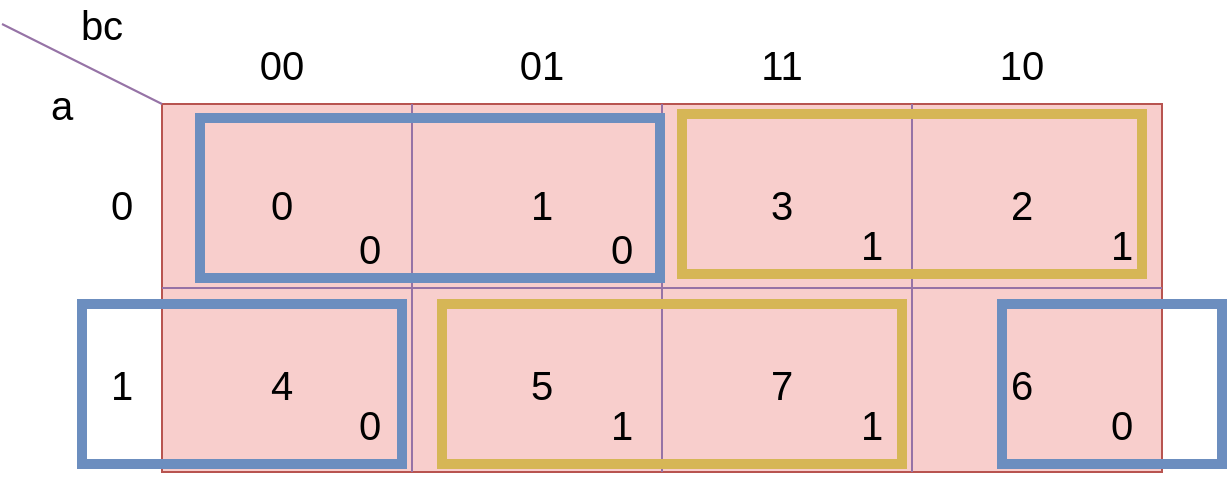 <mxfile version="13.7.3" type="device" pages="2"><diagram id="FGo8FLW_OjyV8oObKXrW" name="Page-1"><mxGraphModel dx="815" dy="553" grid="1" gridSize="10" guides="1" tooltips="1" connect="1" arrows="1" fold="1" page="1" pageScale="1" pageWidth="1169" pageHeight="827" math="0" shadow="0"><root><mxCell id="0"/><mxCell id="1" parent="0"/><mxCell id="e8Gg1vGvhL_p-mExFIHs-35" value="" style="group" vertex="1" connectable="0" parent="1"><mxGeometry x="130" y="29" width="610" height="234" as="geometry"/></mxCell><mxCell id="e8Gg1vGvhL_p-mExFIHs-1" value="" style="whiteSpace=wrap;html=1;fillColor=#f8cecc;strokeColor=#b85450;" vertex="1" parent="e8Gg1vGvhL_p-mExFIHs-35"><mxGeometry x="80" y="50" width="500" height="184" as="geometry"/></mxCell><mxCell id="e8Gg1vGvhL_p-mExFIHs-2" value="" style="endArrow=none;html=1;entryX=0.25;entryY=0;entryDx=0;entryDy=0;exitX=0.25;exitY=1;exitDx=0;exitDy=0;fillColor=#e1d5e7;strokeColor=#9673a6;" edge="1" parent="e8Gg1vGvhL_p-mExFIHs-35" source="e8Gg1vGvhL_p-mExFIHs-1" target="e8Gg1vGvhL_p-mExFIHs-1"><mxGeometry width="50" height="50" relative="1" as="geometry"><mxPoint x="240" y="160" as="sourcePoint"/><mxPoint x="290" y="110" as="targetPoint"/></mxGeometry></mxCell><mxCell id="e8Gg1vGvhL_p-mExFIHs-3" value="" style="endArrow=none;html=1;entryX=0.5;entryY=0;entryDx=0;entryDy=0;exitX=0.5;exitY=1;exitDx=0;exitDy=0;fillColor=#e1d5e7;strokeColor=#9673a6;" edge="1" parent="e8Gg1vGvhL_p-mExFIHs-35" source="e8Gg1vGvhL_p-mExFIHs-1" target="e8Gg1vGvhL_p-mExFIHs-1"><mxGeometry width="50" height="50" relative="1" as="geometry"><mxPoint x="215" y="244" as="sourcePoint"/><mxPoint x="215" y="60" as="targetPoint"/></mxGeometry></mxCell><mxCell id="e8Gg1vGvhL_p-mExFIHs-4" value="" style="endArrow=none;html=1;entryX=0.75;entryY=0;entryDx=0;entryDy=0;exitX=0.75;exitY=1;exitDx=0;exitDy=0;fillColor=#e1d5e7;strokeColor=#9673a6;" edge="1" parent="e8Gg1vGvhL_p-mExFIHs-35" source="e8Gg1vGvhL_p-mExFIHs-1" target="e8Gg1vGvhL_p-mExFIHs-1"><mxGeometry width="50" height="50" relative="1" as="geometry"><mxPoint x="340" y="244" as="sourcePoint"/><mxPoint x="340" y="60" as="targetPoint"/></mxGeometry></mxCell><mxCell id="e8Gg1vGvhL_p-mExFIHs-5" value="" style="endArrow=none;html=1;entryX=0;entryY=0.5;entryDx=0;entryDy=0;exitX=1;exitY=0.5;exitDx=0;exitDy=0;fillColor=#e1d5e7;strokeColor=#9673a6;" edge="1" parent="e8Gg1vGvhL_p-mExFIHs-35" source="e8Gg1vGvhL_p-mExFIHs-1" target="e8Gg1vGvhL_p-mExFIHs-1"><mxGeometry width="50" height="50" relative="1" as="geometry"><mxPoint x="-10" y="210" as="sourcePoint"/><mxPoint x="40" y="160" as="targetPoint"/></mxGeometry></mxCell><mxCell id="e8Gg1vGvhL_p-mExFIHs-6" value="" style="endArrow=none;html=1;entryX=0;entryY=0;entryDx=0;entryDy=0;fillColor=#e1d5e7;strokeColor=#9673a6;" edge="1" parent="e8Gg1vGvhL_p-mExFIHs-35" target="e8Gg1vGvhL_p-mExFIHs-1"><mxGeometry width="50" height="50" relative="1" as="geometry"><mxPoint y="10" as="sourcePoint"/><mxPoint x="30" y="30" as="targetPoint"/></mxGeometry></mxCell><mxCell id="e8Gg1vGvhL_p-mExFIHs-7" value="bc" style="text;html=1;strokeColor=none;fillColor=none;align=center;verticalAlign=middle;whiteSpace=wrap;rounded=0;fontSize=20;" vertex="1" parent="e8Gg1vGvhL_p-mExFIHs-35"><mxGeometry x="30" width="40" height="20" as="geometry"/></mxCell><mxCell id="e8Gg1vGvhL_p-mExFIHs-9" value="a" style="text;html=1;strokeColor=none;fillColor=none;align=center;verticalAlign=middle;whiteSpace=wrap;rounded=0;fontSize=20;" vertex="1" parent="e8Gg1vGvhL_p-mExFIHs-35"><mxGeometry x="10" y="40" width="40" height="20" as="geometry"/></mxCell><mxCell id="e8Gg1vGvhL_p-mExFIHs-11" value="0" style="text;html=1;strokeColor=none;fillColor=none;align=center;verticalAlign=middle;whiteSpace=wrap;rounded=0;fontSize=20;" vertex="1" parent="e8Gg1vGvhL_p-mExFIHs-35"><mxGeometry x="40" y="90" width="40" height="20" as="geometry"/></mxCell><mxCell id="e8Gg1vGvhL_p-mExFIHs-12" value="1" style="text;html=1;strokeColor=none;fillColor=none;align=center;verticalAlign=middle;whiteSpace=wrap;rounded=0;fontSize=20;" vertex="1" parent="e8Gg1vGvhL_p-mExFIHs-35"><mxGeometry x="40" y="180" width="40" height="20" as="geometry"/></mxCell><mxCell id="e8Gg1vGvhL_p-mExFIHs-13" value="00" style="text;html=1;strokeColor=none;fillColor=none;align=center;verticalAlign=middle;whiteSpace=wrap;rounded=0;fontSize=20;" vertex="1" parent="e8Gg1vGvhL_p-mExFIHs-35"><mxGeometry x="120" y="20" width="40" height="20" as="geometry"/></mxCell><mxCell id="e8Gg1vGvhL_p-mExFIHs-14" value="01" style="text;html=1;strokeColor=none;fillColor=none;align=center;verticalAlign=middle;whiteSpace=wrap;rounded=0;fontSize=20;" vertex="1" parent="e8Gg1vGvhL_p-mExFIHs-35"><mxGeometry x="250" y="20" width="40" height="20" as="geometry"/></mxCell><mxCell id="e8Gg1vGvhL_p-mExFIHs-15" value="11" style="text;html=1;strokeColor=none;fillColor=none;align=center;verticalAlign=middle;whiteSpace=wrap;rounded=0;fontSize=20;" vertex="1" parent="e8Gg1vGvhL_p-mExFIHs-35"><mxGeometry x="370" y="20" width="40" height="20" as="geometry"/></mxCell><mxCell id="e8Gg1vGvhL_p-mExFIHs-16" value="10" style="text;html=1;strokeColor=none;fillColor=none;align=center;verticalAlign=middle;whiteSpace=wrap;rounded=0;fontSize=20;" vertex="1" parent="e8Gg1vGvhL_p-mExFIHs-35"><mxGeometry x="490" y="20" width="40" height="20" as="geometry"/></mxCell><mxCell id="e8Gg1vGvhL_p-mExFIHs-17" value="0" style="text;html=1;strokeColor=none;fillColor=none;align=center;verticalAlign=middle;whiteSpace=wrap;rounded=0;fontSize=20;" vertex="1" parent="e8Gg1vGvhL_p-mExFIHs-35"><mxGeometry x="120" y="90" width="40" height="20" as="geometry"/></mxCell><mxCell id="e8Gg1vGvhL_p-mExFIHs-18" value="1" style="text;html=1;strokeColor=none;fillColor=none;align=center;verticalAlign=middle;whiteSpace=wrap;rounded=0;fontSize=20;" vertex="1" parent="e8Gg1vGvhL_p-mExFIHs-35"><mxGeometry x="250" y="90" width="40" height="20" as="geometry"/></mxCell><mxCell id="e8Gg1vGvhL_p-mExFIHs-19" value="3" style="text;html=1;strokeColor=none;fillColor=none;align=center;verticalAlign=middle;whiteSpace=wrap;rounded=0;fontSize=20;" vertex="1" parent="e8Gg1vGvhL_p-mExFIHs-35"><mxGeometry x="370" y="90" width="40" height="20" as="geometry"/></mxCell><mxCell id="e8Gg1vGvhL_p-mExFIHs-20" value="2" style="text;html=1;strokeColor=none;fillColor=none;align=center;verticalAlign=middle;whiteSpace=wrap;rounded=0;fontSize=20;" vertex="1" parent="e8Gg1vGvhL_p-mExFIHs-35"><mxGeometry x="490" y="90" width="40" height="20" as="geometry"/></mxCell><mxCell id="e8Gg1vGvhL_p-mExFIHs-21" value="4" style="text;html=1;strokeColor=none;fillColor=none;align=center;verticalAlign=middle;whiteSpace=wrap;rounded=0;fontSize=20;" vertex="1" parent="e8Gg1vGvhL_p-mExFIHs-35"><mxGeometry x="120" y="180" width="40" height="20" as="geometry"/></mxCell><mxCell id="e8Gg1vGvhL_p-mExFIHs-22" value="5" style="text;html=1;strokeColor=none;fillColor=none;align=center;verticalAlign=middle;whiteSpace=wrap;rounded=0;fontSize=20;" vertex="1" parent="e8Gg1vGvhL_p-mExFIHs-35"><mxGeometry x="250" y="180" width="40" height="20" as="geometry"/></mxCell><mxCell id="e8Gg1vGvhL_p-mExFIHs-23" value="7" style="text;html=1;strokeColor=none;fillColor=none;align=center;verticalAlign=middle;whiteSpace=wrap;rounded=0;fontSize=20;" vertex="1" parent="e8Gg1vGvhL_p-mExFIHs-35"><mxGeometry x="370" y="180" width="40" height="20" as="geometry"/></mxCell><mxCell id="e8Gg1vGvhL_p-mExFIHs-24" value="6" style="text;html=1;strokeColor=none;fillColor=none;align=center;verticalAlign=middle;whiteSpace=wrap;rounded=0;fontSize=20;" vertex="1" parent="e8Gg1vGvhL_p-mExFIHs-35"><mxGeometry x="490" y="180" width="40" height="20" as="geometry"/></mxCell><mxCell id="e8Gg1vGvhL_p-mExFIHs-25" value="1" style="text;html=1;strokeColor=none;fillColor=none;align=center;verticalAlign=middle;whiteSpace=wrap;rounded=0;fontSize=20;" vertex="1" parent="e8Gg1vGvhL_p-mExFIHs-35"><mxGeometry x="540" y="110" width="40" height="20" as="geometry"/></mxCell><mxCell id="e8Gg1vGvhL_p-mExFIHs-26" value="1" style="text;html=1;strokeColor=none;fillColor=none;align=center;verticalAlign=middle;whiteSpace=wrap;rounded=0;fontSize=20;" vertex="1" parent="e8Gg1vGvhL_p-mExFIHs-35"><mxGeometry x="415" y="110" width="40" height="20" as="geometry"/></mxCell><mxCell id="e8Gg1vGvhL_p-mExFIHs-27" value="1" style="text;html=1;strokeColor=none;fillColor=none;align=center;verticalAlign=middle;whiteSpace=wrap;rounded=0;fontSize=20;" vertex="1" parent="e8Gg1vGvhL_p-mExFIHs-35"><mxGeometry x="290" y="200" width="40" height="20" as="geometry"/></mxCell><mxCell id="e8Gg1vGvhL_p-mExFIHs-28" value="1" style="text;html=1;strokeColor=none;fillColor=none;align=center;verticalAlign=middle;whiteSpace=wrap;rounded=0;fontSize=20;" vertex="1" parent="e8Gg1vGvhL_p-mExFIHs-35"><mxGeometry x="415" y="200" width="40" height="20" as="geometry"/></mxCell><mxCell id="e8Gg1vGvhL_p-mExFIHs-29" value="0" style="text;html=1;strokeColor=none;fillColor=none;align=center;verticalAlign=middle;whiteSpace=wrap;rounded=0;fontSize=20;" vertex="1" parent="e8Gg1vGvhL_p-mExFIHs-35"><mxGeometry x="164" y="112" width="40" height="20" as="geometry"/></mxCell><mxCell id="e8Gg1vGvhL_p-mExFIHs-30" value="0" style="text;html=1;strokeColor=none;fillColor=none;align=center;verticalAlign=middle;whiteSpace=wrap;rounded=0;fontSize=20;" vertex="1" parent="e8Gg1vGvhL_p-mExFIHs-35"><mxGeometry x="290" y="112" width="40" height="20" as="geometry"/></mxCell><mxCell id="e8Gg1vGvhL_p-mExFIHs-33" value="0" style="text;html=1;strokeColor=none;fillColor=none;align=center;verticalAlign=middle;whiteSpace=wrap;rounded=0;fontSize=20;" vertex="1" parent="e8Gg1vGvhL_p-mExFIHs-35"><mxGeometry x="540" y="200" width="40" height="20" as="geometry"/></mxCell><mxCell id="e8Gg1vGvhL_p-mExFIHs-34" value="0" style="text;html=1;strokeColor=none;fillColor=none;align=center;verticalAlign=middle;whiteSpace=wrap;rounded=0;fontSize=20;" vertex="1" parent="e8Gg1vGvhL_p-mExFIHs-35"><mxGeometry x="164" y="200" width="40" height="20" as="geometry"/></mxCell><mxCell id="e8Gg1vGvhL_p-mExFIHs-37" value="" style="rounded=0;whiteSpace=wrap;html=1;fontSize=20;strokeWidth=5;strokeColor=#d6b656;fillColor=none;" vertex="1" parent="e8Gg1vGvhL_p-mExFIHs-35"><mxGeometry x="220" y="150" width="230" height="80" as="geometry"/></mxCell><mxCell id="e8Gg1vGvhL_p-mExFIHs-38" value="" style="rounded=0;whiteSpace=wrap;html=1;fontSize=20;strokeWidth=5;strokeColor=#d6b656;fillColor=none;" vertex="1" parent="e8Gg1vGvhL_p-mExFIHs-35"><mxGeometry x="340" y="55" width="230" height="80" as="geometry"/></mxCell><mxCell id="e8Gg1vGvhL_p-mExFIHs-39" value="" style="rounded=0;whiteSpace=wrap;html=1;fontSize=20;strokeWidth=5;strokeColor=#6c8ebf;fillColor=none;" vertex="1" parent="e8Gg1vGvhL_p-mExFIHs-35"><mxGeometry x="40" y="150" width="160" height="80" as="geometry"/></mxCell><mxCell id="e8Gg1vGvhL_p-mExFIHs-45" value="" style="rounded=0;whiteSpace=wrap;html=1;fontSize=20;strokeWidth=5;strokeColor=#6c8ebf;fillColor=none;" vertex="1" parent="e8Gg1vGvhL_p-mExFIHs-35"><mxGeometry x="500" y="150" width="110" height="80" as="geometry"/></mxCell><mxCell id="e8Gg1vGvhL_p-mExFIHs-40" value="" style="rounded=0;whiteSpace=wrap;html=1;fontSize=20;strokeWidth=5;strokeColor=#6c8ebf;fillColor=none;" vertex="1" parent="1"><mxGeometry x="229" y="86" width="230" height="80" as="geometry"/></mxCell></root></mxGraphModel></diagram><diagram id="tTGxzQ9VwYWhWv6Mylfn" name="Page-2"><mxGraphModel dx="1970" dy="1337" grid="1" gridSize="10" guides="1" tooltips="1" connect="1" arrows="1" fold="1" page="1" pageScale="1" pageWidth="1169" pageHeight="827" math="0" shadow="0"><root><mxCell id="_Si_7o2lApoSUrVe84T6-0"/><mxCell id="_Si_7o2lApoSUrVe84T6-1" parent="_Si_7o2lApoSUrVe84T6-0"/><mxCell id="_Si_7o2lApoSUrVe84T6-10" value="de" style="text;html=1;strokeColor=none;fillColor=none;align=center;verticalAlign=middle;whiteSpace=wrap;rounded=0;fontSize=31;" vertex="1" parent="_Si_7o2lApoSUrVe84T6-1"><mxGeometry x="210" y="76" width="40" height="20" as="geometry"/></mxCell><mxCell id="_Si_7o2lApoSUrVe84T6-11" value="" style="endArrow=none;html=1;strokeWidth=5;fontSize=22;entryX=0;entryY=0;entryDx=0;entryDy=0;fillColor=#f5f5f5;strokeColor=#666666;" edge="1" parent="_Si_7o2lApoSUrVe84T6-1" target="_Si_7o2lApoSUrVe84T6-2"><mxGeometry width="50" height="50" relative="1" as="geometry"><mxPoint x="160" y="86" as="sourcePoint"/><mxPoint x="210" y="66" as="targetPoint"/></mxGeometry></mxCell><mxCell id="_Si_7o2lApoSUrVe84T6-14" value="bc" style="text;html=1;strokeColor=none;fillColor=none;align=center;verticalAlign=middle;whiteSpace=wrap;rounded=0;fontSize=31;" vertex="1" parent="_Si_7o2lApoSUrVe84T6-1"><mxGeometry x="170" y="126" width="40" height="20" as="geometry"/></mxCell><mxCell id="_Si_7o2lApoSUrVe84T6-15" value="00" style="text;html=1;strokeColor=none;fillColor=none;align=center;verticalAlign=middle;whiteSpace=wrap;rounded=0;fontSize=31;" vertex="1" parent="_Si_7o2lApoSUrVe84T6-1"><mxGeometry x="300" y="116" width="40" height="20" as="geometry"/></mxCell><mxCell id="_Si_7o2lApoSUrVe84T6-16" value="01" style="text;html=1;strokeColor=none;fillColor=none;align=center;verticalAlign=middle;whiteSpace=wrap;rounded=0;fontSize=31;" vertex="1" parent="_Si_7o2lApoSUrVe84T6-1"><mxGeometry x="440" y="116" width="40" height="20" as="geometry"/></mxCell><mxCell id="_Si_7o2lApoSUrVe84T6-17" value="11" style="text;html=1;strokeColor=none;fillColor=none;align=center;verticalAlign=middle;whiteSpace=wrap;rounded=0;fontSize=31;" vertex="1" parent="_Si_7o2lApoSUrVe84T6-1"><mxGeometry x="565" y="116" width="40" height="20" as="geometry"/></mxCell><mxCell id="_Si_7o2lApoSUrVe84T6-18" value="10" style="text;html=1;strokeColor=none;fillColor=none;align=center;verticalAlign=middle;whiteSpace=wrap;rounded=0;fontSize=31;" vertex="1" parent="_Si_7o2lApoSUrVe84T6-1"><mxGeometry x="710" y="116" width="40" height="20" as="geometry"/></mxCell><mxCell id="_Si_7o2lApoSUrVe84T6-19" value="00" style="text;html=1;strokeColor=none;fillColor=none;align=center;verticalAlign=middle;whiteSpace=wrap;rounded=0;fontSize=31;" vertex="1" parent="_Si_7o2lApoSUrVe84T6-1"><mxGeometry x="210" y="206" width="40" height="20" as="geometry"/></mxCell><mxCell id="_Si_7o2lApoSUrVe84T6-20" value="01" style="text;html=1;strokeColor=none;fillColor=none;align=center;verticalAlign=middle;whiteSpace=wrap;rounded=0;fontSize=31;" vertex="1" parent="_Si_7o2lApoSUrVe84T6-1"><mxGeometry x="210" y="336" width="40" height="20" as="geometry"/></mxCell><mxCell id="_Si_7o2lApoSUrVe84T6-21" value="11" style="text;html=1;strokeColor=none;fillColor=none;align=center;verticalAlign=middle;whiteSpace=wrap;rounded=0;fontSize=31;" vertex="1" parent="_Si_7o2lApoSUrVe84T6-1"><mxGeometry x="210" y="466" width="40" height="20" as="geometry"/></mxCell><mxCell id="_Si_7o2lApoSUrVe84T6-22" value="10" style="text;html=1;strokeColor=none;fillColor=none;align=center;verticalAlign=middle;whiteSpace=wrap;rounded=0;fontSize=31;" vertex="1" parent="_Si_7o2lApoSUrVe84T6-1"><mxGeometry x="210" y="606" width="40" height="20" as="geometry"/></mxCell><mxCell id="_Si_7o2lApoSUrVe84T6-2" value="" style="whiteSpace=wrap;html=1;aspect=fixed;strokeWidth=5;fillColor=#d5e8d4;fontSize=20;strokeColor=#82b366;" vertex="1" parent="_Si_7o2lApoSUrVe84T6-1"><mxGeometry x="260" y="146" width="540" height="540" as="geometry"/></mxCell><mxCell id="_Si_7o2lApoSUrVe84T6-3" value="" style="endArrow=none;html=1;fontSize=20;entryX=0.25;entryY=0;entryDx=0;entryDy=0;exitX=0.25;exitY=1;exitDx=0;exitDy=0;fillColor=#f5f5f5;strokeColor=#666666;strokeWidth=5;" edge="1" parent="_Si_7o2lApoSUrVe84T6-1" source="_Si_7o2lApoSUrVe84T6-2" target="_Si_7o2lApoSUrVe84T6-2"><mxGeometry width="50" height="50" relative="1" as="geometry"><mxPoint x="420" y="296" as="sourcePoint"/><mxPoint x="470" y="246" as="targetPoint"/></mxGeometry></mxCell><mxCell id="_Si_7o2lApoSUrVe84T6-4" value="" style="endArrow=none;html=1;fontSize=20;fillColor=#f5f5f5;strokeColor=#666666;strokeWidth=5;entryX=0.5;entryY=0;entryDx=0;entryDy=0;exitX=0.5;exitY=1;exitDx=0;exitDy=0;" edge="1" parent="_Si_7o2lApoSUrVe84T6-1" source="_Si_7o2lApoSUrVe84T6-2" target="_Si_7o2lApoSUrVe84T6-2"><mxGeometry width="50" height="50" relative="1" as="geometry"><mxPoint x="530" y="676" as="sourcePoint"/><mxPoint x="530" y="246" as="targetPoint"/></mxGeometry></mxCell><mxCell id="_Si_7o2lApoSUrVe84T6-5" value="" style="endArrow=none;html=1;strokeWidth=5;fontSize=20;entryX=0.75;entryY=0;entryDx=0;entryDy=0;exitX=0.75;exitY=1;exitDx=0;exitDy=0;fillColor=#f5f5f5;strokeColor=#666666;" edge="1" parent="_Si_7o2lApoSUrVe84T6-1" source="_Si_7o2lApoSUrVe84T6-2" target="_Si_7o2lApoSUrVe84T6-2"><mxGeometry width="50" height="50" relative="1" as="geometry"><mxPoint x="570" y="356" as="sourcePoint"/><mxPoint x="620" y="306" as="targetPoint"/></mxGeometry></mxCell><mxCell id="_Si_7o2lApoSUrVe84T6-6" value="" style="endArrow=none;html=1;strokeWidth=5;fontSize=20;entryX=0;entryY=0.25;entryDx=0;entryDy=0;exitX=1;exitY=0.25;exitDx=0;exitDy=0;fillColor=#f5f5f5;strokeColor=#666666;" edge="1" parent="_Si_7o2lApoSUrVe84T6-1" source="_Si_7o2lApoSUrVe84T6-2" target="_Si_7o2lApoSUrVe84T6-2"><mxGeometry width="50" height="50" relative="1" as="geometry"><mxPoint x="120" y="346" as="sourcePoint"/><mxPoint x="170" y="296" as="targetPoint"/></mxGeometry></mxCell><mxCell id="_Si_7o2lApoSUrVe84T6-7" value="" style="endArrow=none;html=1;strokeWidth=5;fontSize=20;exitX=0;exitY=0.5;exitDx=0;exitDy=0;entryX=1;entryY=0.5;entryDx=0;entryDy=0;fillColor=#f5f5f5;strokeColor=#666666;" edge="1" parent="_Si_7o2lApoSUrVe84T6-1" source="_Si_7o2lApoSUrVe84T6-2" target="_Si_7o2lApoSUrVe84T6-2"><mxGeometry width="50" height="50" relative="1" as="geometry"><mxPoint x="280" y="496" as="sourcePoint"/><mxPoint x="730" y="416" as="targetPoint"/></mxGeometry></mxCell><mxCell id="_Si_7o2lApoSUrVe84T6-8" value="" style="endArrow=none;html=1;strokeWidth=5;fontSize=20;exitX=0;exitY=0.75;exitDx=0;exitDy=0;entryX=1;entryY=0.75;entryDx=0;entryDy=0;fillColor=#f5f5f5;strokeColor=#666666;" edge="1" parent="_Si_7o2lApoSUrVe84T6-1" source="_Si_7o2lApoSUrVe84T6-2" target="_Si_7o2lApoSUrVe84T6-2"><mxGeometry width="50" height="50" relative="1" as="geometry"><mxPoint x="330" y="566" as="sourcePoint"/><mxPoint x="380" y="516" as="targetPoint"/></mxGeometry></mxCell><mxCell id="_Si_7o2lApoSUrVe84T6-23" value="0" style="text;html=1;strokeColor=none;fillColor=none;align=center;verticalAlign=middle;whiteSpace=wrap;rounded=0;fontSize=31;" vertex="1" parent="_Si_7o2lApoSUrVe84T6-1"><mxGeometry x="300" y="206" width="40" height="20" as="geometry"/></mxCell><mxCell id="_Si_7o2lApoSUrVe84T6-24" value="1" style="text;html=1;strokeColor=none;fillColor=none;align=center;verticalAlign=middle;whiteSpace=wrap;rounded=0;fontSize=31;" vertex="1" parent="_Si_7o2lApoSUrVe84T6-1"><mxGeometry x="440" y="206" width="40" height="20" as="geometry"/></mxCell><mxCell id="_Si_7o2lApoSUrVe84T6-25" value="3" style="text;html=1;strokeColor=none;fillColor=none;align=center;verticalAlign=middle;whiteSpace=wrap;rounded=0;fontSize=31;" vertex="1" parent="_Si_7o2lApoSUrVe84T6-1"><mxGeometry x="585" y="205" width="40" height="20" as="geometry"/></mxCell><mxCell id="_Si_7o2lApoSUrVe84T6-26" value="2" style="text;html=1;strokeColor=none;fillColor=none;align=center;verticalAlign=middle;whiteSpace=wrap;rounded=0;fontSize=31;" vertex="1" parent="_Si_7o2lApoSUrVe84T6-1"><mxGeometry x="710" y="206" width="40" height="20" as="geometry"/></mxCell><mxCell id="_Si_7o2lApoSUrVe84T6-27" value="6" style="text;html=1;strokeColor=none;fillColor=none;align=center;verticalAlign=middle;whiteSpace=wrap;rounded=0;fontSize=31;" vertex="1" parent="_Si_7o2lApoSUrVe84T6-1"><mxGeometry x="710" y="336" width="40" height="20" as="geometry"/></mxCell><mxCell id="_Si_7o2lApoSUrVe84T6-30" value="14" style="text;html=1;strokeColor=none;fillColor=none;align=center;verticalAlign=middle;whiteSpace=wrap;rounded=0;fontSize=31;" vertex="1" parent="_Si_7o2lApoSUrVe84T6-1"><mxGeometry x="710" y="476" width="40" height="20" as="geometry"/></mxCell><mxCell id="_Si_7o2lApoSUrVe84T6-31" value="10" style="text;html=1;strokeColor=none;fillColor=none;align=center;verticalAlign=middle;whiteSpace=wrap;rounded=0;fontSize=31;" vertex="1" parent="_Si_7o2lApoSUrVe84T6-1"><mxGeometry x="710" y="616" width="40" height="20" as="geometry"/></mxCell><mxCell id="_Si_7o2lApoSUrVe84T6-32" value="11" style="text;html=1;strokeColor=none;fillColor=none;align=center;verticalAlign=middle;whiteSpace=wrap;rounded=0;fontSize=31;" vertex="1" parent="_Si_7o2lApoSUrVe84T6-1"><mxGeometry x="580" y="616" width="40" height="20" as="geometry"/></mxCell><mxCell id="_Si_7o2lApoSUrVe84T6-33" value="9" style="text;html=1;strokeColor=none;fillColor=none;align=center;verticalAlign=middle;whiteSpace=wrap;rounded=0;fontSize=31;" vertex="1" parent="_Si_7o2lApoSUrVe84T6-1"><mxGeometry x="440" y="616" width="40" height="20" as="geometry"/></mxCell><mxCell id="_Si_7o2lApoSUrVe84T6-34" value="8" style="text;html=1;strokeColor=none;fillColor=none;align=center;verticalAlign=middle;whiteSpace=wrap;rounded=0;fontSize=31;" vertex="1" parent="_Si_7o2lApoSUrVe84T6-1"><mxGeometry x="300" y="616" width="40" height="20" as="geometry"/></mxCell><mxCell id="_Si_7o2lApoSUrVe84T6-35" value="12" style="text;html=1;strokeColor=none;fillColor=none;align=center;verticalAlign=middle;whiteSpace=wrap;rounded=0;fontSize=31;" vertex="1" parent="_Si_7o2lApoSUrVe84T6-1"><mxGeometry x="300" y="476" width="40" height="20" as="geometry"/></mxCell><mxCell id="_Si_7o2lApoSUrVe84T6-36" value="4" style="text;html=1;strokeColor=none;fillColor=none;align=center;verticalAlign=middle;whiteSpace=wrap;rounded=0;fontSize=31;" vertex="1" parent="_Si_7o2lApoSUrVe84T6-1"><mxGeometry x="300" y="336" width="40" height="20" as="geometry"/></mxCell><mxCell id="_Si_7o2lApoSUrVe84T6-37" value="5" style="text;html=1;strokeColor=none;fillColor=none;align=center;verticalAlign=middle;whiteSpace=wrap;rounded=0;fontSize=31;" vertex="1" parent="_Si_7o2lApoSUrVe84T6-1"><mxGeometry x="440" y="336" width="40" height="20" as="geometry"/></mxCell><mxCell id="_Si_7o2lApoSUrVe84T6-38" value="7" style="text;html=1;strokeColor=none;fillColor=none;align=center;verticalAlign=middle;whiteSpace=wrap;rounded=0;fontSize=31;" vertex="1" parent="_Si_7o2lApoSUrVe84T6-1"><mxGeometry x="580" y="336" width="40" height="20" as="geometry"/></mxCell><mxCell id="_Si_7o2lApoSUrVe84T6-39" value="15" style="text;html=1;strokeColor=none;fillColor=none;align=center;verticalAlign=middle;whiteSpace=wrap;rounded=0;fontSize=31;" vertex="1" parent="_Si_7o2lApoSUrVe84T6-1"><mxGeometry x="580" y="476" width="40" height="20" as="geometry"/></mxCell><mxCell id="_Si_7o2lApoSUrVe84T6-40" value="13" style="text;html=1;strokeColor=none;fillColor=none;align=center;verticalAlign=middle;whiteSpace=wrap;rounded=0;fontSize=31;" vertex="1" parent="_Si_7o2lApoSUrVe84T6-1"><mxGeometry x="440" y="476" width="40" height="20" as="geometry"/></mxCell><mxCell id="_Si_7o2lApoSUrVe84T6-42" value="0" style="text;html=1;strokeColor=none;fillColor=none;align=center;verticalAlign=middle;whiteSpace=wrap;rounded=0;fontSize=31;" vertex="1" parent="_Si_7o2lApoSUrVe84T6-1"><mxGeometry x="610" y="366" width="40" height="20" as="geometry"/></mxCell><mxCell id="_Si_7o2lApoSUrVe84T6-43" value="1" style="text;html=1;strokeColor=none;fillColor=none;align=center;verticalAlign=middle;whiteSpace=wrap;rounded=0;fontSize=31;" vertex="1" parent="_Si_7o2lApoSUrVe84T6-1"><mxGeometry x="610" y="506" width="40" height="20" as="geometry"/></mxCell><mxCell id="_Si_7o2lApoSUrVe84T6-44" value="1" style="text;html=1;strokeColor=none;fillColor=none;align=center;verticalAlign=middle;whiteSpace=wrap;rounded=0;fontSize=31;" vertex="1" parent="_Si_7o2lApoSUrVe84T6-1"><mxGeometry x="610" y="646" width="40" height="20" as="geometry"/></mxCell><mxCell id="_Si_7o2lApoSUrVe84T6-45" value="0" style="text;html=1;strokeColor=none;fillColor=none;align=center;verticalAlign=middle;whiteSpace=wrap;rounded=0;fontSize=31;" vertex="1" parent="_Si_7o2lApoSUrVe84T6-1"><mxGeometry x="740" y="646" width="40" height="20" as="geometry"/></mxCell><mxCell id="_Si_7o2lApoSUrVe84T6-48" value="0" style="text;html=1;strokeColor=none;fillColor=none;align=center;verticalAlign=middle;whiteSpace=wrap;rounded=0;fontSize=31;" vertex="1" parent="_Si_7o2lApoSUrVe84T6-1"><mxGeometry x="750" y="226" width="40" height="20" as="geometry"/></mxCell><mxCell id="_Si_7o2lApoSUrVe84T6-49" value="0" style="text;html=1;strokeColor=none;fillColor=none;align=center;verticalAlign=middle;whiteSpace=wrap;rounded=0;fontSize=31;" vertex="1" parent="_Si_7o2lApoSUrVe84T6-1"><mxGeometry x="750" y="356" width="40" height="20" as="geometry"/></mxCell><mxCell id="_Si_7o2lApoSUrVe84T6-50" value="0" style="text;html=1;strokeColor=none;fillColor=none;align=center;verticalAlign=middle;whiteSpace=wrap;rounded=0;fontSize=31;" vertex="1" parent="_Si_7o2lApoSUrVe84T6-1"><mxGeometry x="750" y="496" width="40" height="20" as="geometry"/></mxCell><mxCell id="_Si_7o2lApoSUrVe84T6-51" value="1" style="text;html=1;strokeColor=none;fillColor=none;align=center;verticalAlign=middle;whiteSpace=wrap;rounded=0;fontSize=31;" vertex="1" parent="_Si_7o2lApoSUrVe84T6-1"><mxGeometry x="490" y="226" width="40" height="20" as="geometry"/></mxCell><mxCell id="_Si_7o2lApoSUrVe84T6-52" value="0" style="text;html=1;strokeColor=none;fillColor=none;align=center;verticalAlign=middle;whiteSpace=wrap;rounded=0;fontSize=31;" vertex="1" parent="_Si_7o2lApoSUrVe84T6-1"><mxGeometry x="350" y="226" width="40" height="20" as="geometry"/></mxCell><mxCell id="_Si_7o2lApoSUrVe84T6-53" value="1" style="text;html=1;strokeColor=none;fillColor=none;align=center;verticalAlign=middle;whiteSpace=wrap;rounded=0;fontSize=31;" vertex="1" parent="_Si_7o2lApoSUrVe84T6-1"><mxGeometry x="350" y="376" width="40" height="20" as="geometry"/></mxCell><mxCell id="_Si_7o2lApoSUrVe84T6-54" value="0" style="text;html=1;strokeColor=none;fillColor=none;align=center;verticalAlign=middle;whiteSpace=wrap;rounded=0;fontSize=31;" vertex="1" parent="_Si_7o2lApoSUrVe84T6-1"><mxGeometry x="480" y="376" width="40" height="20" as="geometry"/></mxCell><mxCell id="_Si_7o2lApoSUrVe84T6-55" value="1" style="text;html=1;strokeColor=none;fillColor=none;align=center;verticalAlign=middle;whiteSpace=wrap;rounded=0;fontSize=31;" vertex="1" parent="_Si_7o2lApoSUrVe84T6-1"><mxGeometry x="480" y="506" width="40" height="20" as="geometry"/></mxCell><mxCell id="_Si_7o2lApoSUrVe84T6-57" value="0" style="text;html=1;strokeColor=none;fillColor=none;align=center;verticalAlign=middle;whiteSpace=wrap;rounded=0;fontSize=31;" vertex="1" parent="_Si_7o2lApoSUrVe84T6-1"><mxGeometry x="350" y="646" width="40" height="20" as="geometry"/></mxCell><mxCell id="_Si_7o2lApoSUrVe84T6-58" value="1" style="text;html=1;strokeColor=none;fillColor=none;align=center;verticalAlign=middle;whiteSpace=wrap;rounded=0;fontSize=31;" vertex="1" parent="_Si_7o2lApoSUrVe84T6-1"><mxGeometry x="480" y="646" width="40" height="20" as="geometry"/></mxCell><mxCell id="_Si_7o2lApoSUrVe84T6-64" value="de" style="text;html=1;strokeColor=none;fillColor=none;align=center;verticalAlign=middle;whiteSpace=wrap;rounded=0;fontSize=31;" vertex="1" parent="_Si_7o2lApoSUrVe84T6-1"><mxGeometry x="920" y="75" width="40" height="20" as="geometry"/></mxCell><mxCell id="_Si_7o2lApoSUrVe84T6-65" value="" style="endArrow=none;html=1;strokeWidth=5;fontSize=22;entryX=0;entryY=0;entryDx=0;entryDy=0;fillColor=#f5f5f5;strokeColor=#666666;" edge="1" parent="_Si_7o2lApoSUrVe84T6-1" target="_Si_7o2lApoSUrVe84T6-75"><mxGeometry width="50" height="50" relative="1" as="geometry"><mxPoint x="870" y="85" as="sourcePoint"/><mxPoint x="920" y="65" as="targetPoint"/></mxGeometry></mxCell><mxCell id="_Si_7o2lApoSUrVe84T6-66" value="bc" style="text;html=1;strokeColor=none;fillColor=none;align=center;verticalAlign=middle;whiteSpace=wrap;rounded=0;fontSize=31;" vertex="1" parent="_Si_7o2lApoSUrVe84T6-1"><mxGeometry x="880" y="125" width="40" height="20" as="geometry"/></mxCell><mxCell id="_Si_7o2lApoSUrVe84T6-67" value="00" style="text;html=1;strokeColor=none;fillColor=none;align=center;verticalAlign=middle;whiteSpace=wrap;rounded=0;fontSize=31;" vertex="1" parent="_Si_7o2lApoSUrVe84T6-1"><mxGeometry x="1010" y="115" width="40" height="20" as="geometry"/></mxCell><mxCell id="_Si_7o2lApoSUrVe84T6-68" value="01" style="text;html=1;strokeColor=none;fillColor=none;align=center;verticalAlign=middle;whiteSpace=wrap;rounded=0;fontSize=31;" vertex="1" parent="_Si_7o2lApoSUrVe84T6-1"><mxGeometry x="1150" y="115" width="40" height="20" as="geometry"/></mxCell><mxCell id="_Si_7o2lApoSUrVe84T6-69" value="11" style="text;html=1;strokeColor=none;fillColor=none;align=center;verticalAlign=middle;whiteSpace=wrap;rounded=0;fontSize=31;" vertex="1" parent="_Si_7o2lApoSUrVe84T6-1"><mxGeometry x="1275" y="115" width="40" height="20" as="geometry"/></mxCell><mxCell id="_Si_7o2lApoSUrVe84T6-70" value="10" style="text;html=1;strokeColor=none;fillColor=none;align=center;verticalAlign=middle;whiteSpace=wrap;rounded=0;fontSize=31;" vertex="1" parent="_Si_7o2lApoSUrVe84T6-1"><mxGeometry x="1420" y="115" width="40" height="20" as="geometry"/></mxCell><mxCell id="_Si_7o2lApoSUrVe84T6-71" value="00" style="text;html=1;strokeColor=none;fillColor=none;align=center;verticalAlign=middle;whiteSpace=wrap;rounded=0;fontSize=31;" vertex="1" parent="_Si_7o2lApoSUrVe84T6-1"><mxGeometry x="920" y="205" width="40" height="20" as="geometry"/></mxCell><mxCell id="_Si_7o2lApoSUrVe84T6-72" value="01" style="text;html=1;strokeColor=none;fillColor=none;align=center;verticalAlign=middle;whiteSpace=wrap;rounded=0;fontSize=31;" vertex="1" parent="_Si_7o2lApoSUrVe84T6-1"><mxGeometry x="920" y="335" width="40" height="20" as="geometry"/></mxCell><mxCell id="_Si_7o2lApoSUrVe84T6-73" value="11" style="text;html=1;strokeColor=none;fillColor=none;align=center;verticalAlign=middle;whiteSpace=wrap;rounded=0;fontSize=31;" vertex="1" parent="_Si_7o2lApoSUrVe84T6-1"><mxGeometry x="920" y="465" width="40" height="20" as="geometry"/></mxCell><mxCell id="_Si_7o2lApoSUrVe84T6-74" value="10" style="text;html=1;strokeColor=none;fillColor=none;align=center;verticalAlign=middle;whiteSpace=wrap;rounded=0;fontSize=31;" vertex="1" parent="_Si_7o2lApoSUrVe84T6-1"><mxGeometry x="920" y="605" width="40" height="20" as="geometry"/></mxCell><mxCell id="_Si_7o2lApoSUrVe84T6-75" value="" style="whiteSpace=wrap;html=1;aspect=fixed;strokeWidth=5;fillColor=#d5e8d4;fontSize=20;strokeColor=#82b366;" vertex="1" parent="_Si_7o2lApoSUrVe84T6-1"><mxGeometry x="970" y="145" width="540" height="540" as="geometry"/></mxCell><mxCell id="_Si_7o2lApoSUrVe84T6-76" value="" style="endArrow=none;html=1;fontSize=20;entryX=0.25;entryY=0;entryDx=0;entryDy=0;exitX=0.25;exitY=1;exitDx=0;exitDy=0;fillColor=#f5f5f5;strokeColor=#666666;strokeWidth=5;" edge="1" parent="_Si_7o2lApoSUrVe84T6-1" source="_Si_7o2lApoSUrVe84T6-75" target="_Si_7o2lApoSUrVe84T6-75"><mxGeometry width="50" height="50" relative="1" as="geometry"><mxPoint x="1130" y="295" as="sourcePoint"/><mxPoint x="1180" y="245" as="targetPoint"/></mxGeometry></mxCell><mxCell id="_Si_7o2lApoSUrVe84T6-77" value="" style="endArrow=none;html=1;fontSize=20;fillColor=#f5f5f5;strokeColor=#666666;strokeWidth=5;entryX=0.5;entryY=0;entryDx=0;entryDy=0;exitX=0.5;exitY=1;exitDx=0;exitDy=0;" edge="1" parent="_Si_7o2lApoSUrVe84T6-1" source="_Si_7o2lApoSUrVe84T6-75" target="_Si_7o2lApoSUrVe84T6-75"><mxGeometry width="50" height="50" relative="1" as="geometry"><mxPoint x="1240" y="675" as="sourcePoint"/><mxPoint x="1240" y="245" as="targetPoint"/></mxGeometry></mxCell><mxCell id="_Si_7o2lApoSUrVe84T6-78" value="" style="endArrow=none;html=1;strokeWidth=5;fontSize=20;entryX=0.75;entryY=0;entryDx=0;entryDy=0;exitX=0.75;exitY=1;exitDx=0;exitDy=0;fillColor=#f5f5f5;strokeColor=#666666;" edge="1" parent="_Si_7o2lApoSUrVe84T6-1" source="_Si_7o2lApoSUrVe84T6-75" target="_Si_7o2lApoSUrVe84T6-75"><mxGeometry width="50" height="50" relative="1" as="geometry"><mxPoint x="1280" y="355" as="sourcePoint"/><mxPoint x="1330" y="305" as="targetPoint"/></mxGeometry></mxCell><mxCell id="_Si_7o2lApoSUrVe84T6-79" value="" style="endArrow=none;html=1;strokeWidth=5;fontSize=20;entryX=0;entryY=0.25;entryDx=0;entryDy=0;exitX=1;exitY=0.25;exitDx=0;exitDy=0;fillColor=#f5f5f5;strokeColor=#666666;" edge="1" parent="_Si_7o2lApoSUrVe84T6-1" source="_Si_7o2lApoSUrVe84T6-75" target="_Si_7o2lApoSUrVe84T6-75"><mxGeometry width="50" height="50" relative="1" as="geometry"><mxPoint x="830" y="345" as="sourcePoint"/><mxPoint x="880" y="295" as="targetPoint"/></mxGeometry></mxCell><mxCell id="_Si_7o2lApoSUrVe84T6-80" value="" style="endArrow=none;html=1;strokeWidth=5;fontSize=20;exitX=0;exitY=0.5;exitDx=0;exitDy=0;entryX=1;entryY=0.5;entryDx=0;entryDy=0;fillColor=#f5f5f5;strokeColor=#666666;" edge="1" parent="_Si_7o2lApoSUrVe84T6-1" source="_Si_7o2lApoSUrVe84T6-75" target="_Si_7o2lApoSUrVe84T6-75"><mxGeometry width="50" height="50" relative="1" as="geometry"><mxPoint x="990" y="495" as="sourcePoint"/><mxPoint x="1440" y="415" as="targetPoint"/></mxGeometry></mxCell><mxCell id="_Si_7o2lApoSUrVe84T6-81" value="" style="endArrow=none;html=1;strokeWidth=5;fontSize=20;exitX=0;exitY=0.75;exitDx=0;exitDy=0;entryX=1;entryY=0.75;entryDx=0;entryDy=0;fillColor=#f5f5f5;strokeColor=#666666;" edge="1" parent="_Si_7o2lApoSUrVe84T6-1" source="_Si_7o2lApoSUrVe84T6-75" target="_Si_7o2lApoSUrVe84T6-75"><mxGeometry width="50" height="50" relative="1" as="geometry"><mxPoint x="1040" y="565" as="sourcePoint"/><mxPoint x="1090" y="515" as="targetPoint"/></mxGeometry></mxCell><mxCell id="_Si_7o2lApoSUrVe84T6-82" value="16" style="text;html=1;strokeColor=none;fillColor=none;align=center;verticalAlign=middle;whiteSpace=wrap;rounded=0;fontSize=31;" vertex="1" parent="_Si_7o2lApoSUrVe84T6-1"><mxGeometry x="1010" y="205" width="40" height="20" as="geometry"/></mxCell><mxCell id="_Si_7o2lApoSUrVe84T6-83" value="17" style="text;html=1;strokeColor=none;fillColor=none;align=center;verticalAlign=middle;whiteSpace=wrap;rounded=0;fontSize=31;" vertex="1" parent="_Si_7o2lApoSUrVe84T6-1"><mxGeometry x="1150" y="205" width="40" height="20" as="geometry"/></mxCell><mxCell id="_Si_7o2lApoSUrVe84T6-84" value="19" style="text;html=1;strokeColor=none;fillColor=none;align=center;verticalAlign=middle;whiteSpace=wrap;rounded=0;fontSize=31;" vertex="1" parent="_Si_7o2lApoSUrVe84T6-1"><mxGeometry x="1280" y="205" width="40" height="20" as="geometry"/></mxCell><mxCell id="_Si_7o2lApoSUrVe84T6-85" value="18" style="text;html=1;strokeColor=none;fillColor=none;align=center;verticalAlign=middle;whiteSpace=wrap;rounded=0;fontSize=31;" vertex="1" parent="_Si_7o2lApoSUrVe84T6-1"><mxGeometry x="1420" y="205" width="40" height="20" as="geometry"/></mxCell><mxCell id="_Si_7o2lApoSUrVe84T6-86" value="22" style="text;html=1;strokeColor=none;fillColor=none;align=center;verticalAlign=middle;whiteSpace=wrap;rounded=0;fontSize=31;" vertex="1" parent="_Si_7o2lApoSUrVe84T6-1"><mxGeometry x="1420" y="335" width="40" height="20" as="geometry"/></mxCell><mxCell id="_Si_7o2lApoSUrVe84T6-87" value="30" style="text;html=1;strokeColor=none;fillColor=none;align=center;verticalAlign=middle;whiteSpace=wrap;rounded=0;fontSize=31;" vertex="1" parent="_Si_7o2lApoSUrVe84T6-1"><mxGeometry x="1420" y="475" width="40" height="20" as="geometry"/></mxCell><mxCell id="_Si_7o2lApoSUrVe84T6-88" value="26" style="text;html=1;strokeColor=none;fillColor=none;align=center;verticalAlign=middle;whiteSpace=wrap;rounded=0;fontSize=31;" vertex="1" parent="_Si_7o2lApoSUrVe84T6-1"><mxGeometry x="1420" y="615" width="40" height="20" as="geometry"/></mxCell><mxCell id="_Si_7o2lApoSUrVe84T6-89" value="27" style="text;html=1;strokeColor=none;fillColor=none;align=center;verticalAlign=middle;whiteSpace=wrap;rounded=0;fontSize=31;" vertex="1" parent="_Si_7o2lApoSUrVe84T6-1"><mxGeometry x="1290" y="615" width="40" height="20" as="geometry"/></mxCell><mxCell id="_Si_7o2lApoSUrVe84T6-90" value="25" style="text;html=1;strokeColor=none;fillColor=none;align=center;verticalAlign=middle;whiteSpace=wrap;rounded=0;fontSize=31;" vertex="1" parent="_Si_7o2lApoSUrVe84T6-1"><mxGeometry x="1150" y="615" width="40" height="20" as="geometry"/></mxCell><mxCell id="_Si_7o2lApoSUrVe84T6-91" value="24" style="text;html=1;strokeColor=none;fillColor=none;align=center;verticalAlign=middle;whiteSpace=wrap;rounded=0;fontSize=31;" vertex="1" parent="_Si_7o2lApoSUrVe84T6-1"><mxGeometry x="1010" y="615" width="40" height="20" as="geometry"/></mxCell><mxCell id="_Si_7o2lApoSUrVe84T6-92" value="28" style="text;html=1;strokeColor=none;fillColor=none;align=center;verticalAlign=middle;whiteSpace=wrap;rounded=0;fontSize=31;" vertex="1" parent="_Si_7o2lApoSUrVe84T6-1"><mxGeometry x="1010" y="475" width="40" height="20" as="geometry"/></mxCell><mxCell id="_Si_7o2lApoSUrVe84T6-93" value="20" style="text;html=1;strokeColor=none;fillColor=none;align=center;verticalAlign=middle;whiteSpace=wrap;rounded=0;fontSize=31;" vertex="1" parent="_Si_7o2lApoSUrVe84T6-1"><mxGeometry x="1010" y="335" width="40" height="20" as="geometry"/></mxCell><mxCell id="_Si_7o2lApoSUrVe84T6-94" value="21" style="text;html=1;strokeColor=none;fillColor=none;align=center;verticalAlign=middle;whiteSpace=wrap;rounded=0;fontSize=31;" vertex="1" parent="_Si_7o2lApoSUrVe84T6-1"><mxGeometry x="1150" y="335" width="40" height="20" as="geometry"/></mxCell><mxCell id="_Si_7o2lApoSUrVe84T6-95" value="23" style="text;html=1;strokeColor=none;fillColor=none;align=center;verticalAlign=middle;whiteSpace=wrap;rounded=0;fontSize=31;" vertex="1" parent="_Si_7o2lApoSUrVe84T6-1"><mxGeometry x="1290" y="335" width="40" height="20" as="geometry"/></mxCell><mxCell id="_Si_7o2lApoSUrVe84T6-96" value="31" style="text;html=1;strokeColor=none;fillColor=none;align=center;verticalAlign=middle;whiteSpace=wrap;rounded=0;fontSize=31;" vertex="1" parent="_Si_7o2lApoSUrVe84T6-1"><mxGeometry x="1290" y="475" width="40" height="20" as="geometry"/></mxCell><mxCell id="_Si_7o2lApoSUrVe84T6-97" value="29" style="text;html=1;strokeColor=none;fillColor=none;align=center;verticalAlign=middle;whiteSpace=wrap;rounded=0;fontSize=31;" vertex="1" parent="_Si_7o2lApoSUrVe84T6-1"><mxGeometry x="1150" y="475" width="40" height="20" as="geometry"/></mxCell><mxCell id="_Si_7o2lApoSUrVe84T6-98" value="1" style="text;html=1;strokeColor=none;fillColor=none;align=center;verticalAlign=middle;whiteSpace=wrap;rounded=0;fontSize=31;" vertex="1" parent="_Si_7o2lApoSUrVe84T6-1"><mxGeometry x="1320" y="225" width="40" height="20" as="geometry"/></mxCell><mxCell id="_Si_7o2lApoSUrVe84T6-99" value="0" style="text;html=1;strokeColor=none;fillColor=none;align=center;verticalAlign=middle;whiteSpace=wrap;rounded=0;fontSize=31;" vertex="1" parent="_Si_7o2lApoSUrVe84T6-1"><mxGeometry x="1320" y="365" width="40" height="20" as="geometry"/></mxCell><mxCell id="_Si_7o2lApoSUrVe84T6-100" value="1" style="text;html=1;strokeColor=none;fillColor=none;align=center;verticalAlign=middle;whiteSpace=wrap;rounded=0;fontSize=31;" vertex="1" parent="_Si_7o2lApoSUrVe84T6-1"><mxGeometry x="1320" y="505" width="40" height="20" as="geometry"/></mxCell><mxCell id="_Si_7o2lApoSUrVe84T6-101" value="1" style="text;html=1;strokeColor=none;fillColor=none;align=center;verticalAlign=middle;whiteSpace=wrap;rounded=0;fontSize=31;" vertex="1" parent="_Si_7o2lApoSUrVe84T6-1"><mxGeometry x="1320" y="645" width="40" height="20" as="geometry"/></mxCell><mxCell id="_Si_7o2lApoSUrVe84T6-102" value="0" style="text;html=1;strokeColor=none;fillColor=none;align=center;verticalAlign=middle;whiteSpace=wrap;rounded=0;fontSize=31;" vertex="1" parent="_Si_7o2lApoSUrVe84T6-1"><mxGeometry x="1450" y="645" width="40" height="20" as="geometry"/></mxCell><mxCell id="_Si_7o2lApoSUrVe84T6-103" value="0" style="text;html=1;strokeColor=none;fillColor=none;align=center;verticalAlign=middle;whiteSpace=wrap;rounded=0;fontSize=31;" vertex="1" parent="_Si_7o2lApoSUrVe84T6-1"><mxGeometry x="1460" y="225" width="40" height="20" as="geometry"/></mxCell><mxCell id="_Si_7o2lApoSUrVe84T6-104" value="1" style="text;html=1;strokeColor=none;fillColor=none;align=center;verticalAlign=middle;whiteSpace=wrap;rounded=0;fontSize=31;" vertex="1" parent="_Si_7o2lApoSUrVe84T6-1"><mxGeometry x="1460" y="366" width="40" height="20" as="geometry"/></mxCell><mxCell id="_Si_7o2lApoSUrVe84T6-105" value="1" style="text;html=1;strokeColor=none;fillColor=none;align=center;verticalAlign=middle;whiteSpace=wrap;rounded=0;fontSize=31;" vertex="1" parent="_Si_7o2lApoSUrVe84T6-1"><mxGeometry x="1460" y="495" width="40" height="20" as="geometry"/></mxCell><mxCell id="_Si_7o2lApoSUrVe84T6-106" value="1" style="text;html=1;strokeColor=none;fillColor=none;align=center;verticalAlign=middle;whiteSpace=wrap;rounded=0;fontSize=31;" vertex="1" parent="_Si_7o2lApoSUrVe84T6-1"><mxGeometry x="1200" y="225" width="40" height="20" as="geometry"/></mxCell><mxCell id="_Si_7o2lApoSUrVe84T6-107" value="0" style="text;html=1;strokeColor=none;fillColor=none;align=center;verticalAlign=middle;whiteSpace=wrap;rounded=0;fontSize=31;" vertex="1" parent="_Si_7o2lApoSUrVe84T6-1"><mxGeometry x="1060" y="225" width="40" height="20" as="geometry"/></mxCell><mxCell id="_Si_7o2lApoSUrVe84T6-109" value="0" style="text;html=1;strokeColor=none;fillColor=none;align=center;verticalAlign=middle;whiteSpace=wrap;rounded=0;fontSize=31;" vertex="1" parent="_Si_7o2lApoSUrVe84T6-1"><mxGeometry x="1190" y="375" width="40" height="20" as="geometry"/></mxCell><mxCell id="_Si_7o2lApoSUrVe84T6-110" value="1" style="text;html=1;strokeColor=none;fillColor=none;align=center;verticalAlign=middle;whiteSpace=wrap;rounded=0;fontSize=31;" vertex="1" parent="_Si_7o2lApoSUrVe84T6-1"><mxGeometry x="1190" y="505" width="40" height="20" as="geometry"/></mxCell><mxCell id="_Si_7o2lApoSUrVe84T6-111" value="0" style="text;html=1;strokeColor=none;fillColor=none;align=center;verticalAlign=middle;whiteSpace=wrap;rounded=0;fontSize=31;" vertex="1" parent="_Si_7o2lApoSUrVe84T6-1"><mxGeometry x="1060" y="505" width="40" height="20" as="geometry"/></mxCell><mxCell id="_Si_7o2lApoSUrVe84T6-112" value="0" style="text;html=1;strokeColor=none;fillColor=none;align=center;verticalAlign=middle;whiteSpace=wrap;rounded=0;fontSize=31;" vertex="1" parent="_Si_7o2lApoSUrVe84T6-1"><mxGeometry x="1060" y="645" width="40" height="20" as="geometry"/></mxCell><mxCell id="_Si_7o2lApoSUrVe84T6-113" value="1" style="text;html=1;strokeColor=none;fillColor=none;align=center;verticalAlign=middle;whiteSpace=wrap;rounded=0;fontSize=31;" vertex="1" parent="_Si_7o2lApoSUrVe84T6-1"><mxGeometry x="1190" y="645" width="40" height="20" as="geometry"/></mxCell><mxCell id="_Si_7o2lApoSUrVe84T6-118" value="" style="endArrow=none;html=1;strokeWidth=11;fontSize=36;" edge="1" parent="_Si_7o2lApoSUrVe84T6-1"><mxGeometry width="50" height="50" relative="1" as="geometry"><mxPoint x="560" y="244.31" as="sourcePoint"/><mxPoint x="640" y="244.31" as="targetPoint"/></mxGeometry></mxCell><mxCell id="_Si_7o2lApoSUrVe84T6-119" value="" style="endArrow=none;html=1;strokeWidth=11;fontSize=36;" edge="1" parent="_Si_7o2lApoSUrVe84T6-1"><mxGeometry width="50" height="50" relative="1" as="geometry"><mxPoint x="290" y="514" as="sourcePoint"/><mxPoint x="370" y="514" as="targetPoint"/></mxGeometry></mxCell><mxCell id="_Si_7o2lApoSUrVe84T6-120" value="" style="endArrow=none;html=1;strokeWidth=11;fontSize=36;" edge="1" parent="_Si_7o2lApoSUrVe84T6-1"><mxGeometry width="50" height="50" relative="1" as="geometry"><mxPoint x="1000" y="386" as="sourcePoint"/><mxPoint x="1080" y="386" as="targetPoint"/></mxGeometry></mxCell><mxCell id="_Si_7o2lApoSUrVe84T6-123" value="" style="whiteSpace=wrap;html=1;aspect=fixed;strokeWidth=10;fillColor=none;fontSize=36;" vertex="1" parent="_Si_7o2lApoSUrVe84T6-1"><mxGeometry x="421" y="442" width="229" height="229" as="geometry"/></mxCell><mxCell id="_Si_7o2lApoSUrVe84T6-124" value="" style="whiteSpace=wrap;html=1;aspect=fixed;strokeWidth=10;fillColor=none;fontSize=36;" vertex="1" parent="_Si_7o2lApoSUrVe84T6-1"><mxGeometry x="1140" y="442" width="229" height="229" as="geometry"/></mxCell><mxCell id="_Si_7o2lApoSUrVe84T6-227" value="" style="whiteSpace=wrap;html=1;strokeWidth=10;fontSize=36;strokeColor=#d79b00;fillColor=none;" vertex="1" parent="_Si_7o2lApoSUrVe84T6-1"><mxGeometry x="1140" y="560" width="229" height="150" as="geometry"/></mxCell><mxCell id="_Si_7o2lApoSUrVe84T6-228" value="" style="whiteSpace=wrap;html=1;strokeWidth=10;fontSize=36;strokeColor=#d79b00;fillColor=none;" vertex="1" parent="_Si_7o2lApoSUrVe84T6-1"><mxGeometry x="1131" y="130" width="229" height="140" as="geometry"/></mxCell><mxCell id="_Si_7o2lApoSUrVe84T6-229" value="" style="whiteSpace=wrap;html=1;strokeWidth=10;fontSize=36;strokeColor=#d79b00;fillColor=none;" vertex="1" parent="_Si_7o2lApoSUrVe84T6-1"><mxGeometry x="415.5" y="110" width="229" height="155" as="geometry"/></mxCell><mxCell id="_Si_7o2lApoSUrVe84T6-230" value="" style="whiteSpace=wrap;html=1;strokeWidth=10;fontSize=36;strokeColor=#d79b00;fillColor=none;" vertex="1" parent="_Si_7o2lApoSUrVe84T6-1"><mxGeometry x="421" y="590" width="229" height="155" as="geometry"/></mxCell><mxCell id="_Si_7o2lApoSUrVe84T6-231" value="" style="whiteSpace=wrap;html=1;strokeWidth=10;fontSize=36;strokeColor=#9673a6;fillColor=none;" vertex="1" parent="_Si_7o2lApoSUrVe84T6-1"><mxGeometry x="204" y="288.5" width="183" height="251.5" as="geometry"/></mxCell><mxCell id="_Si_7o2lApoSUrVe84T6-232" value="" style="whiteSpace=wrap;html=1;strokeWidth=10;fontSize=36;strokeColor=#9673a6;fillColor=none;" vertex="1" parent="_Si_7o2lApoSUrVe84T6-1"><mxGeometry x="1378.5" y="290.25" width="183" height="251.5" as="geometry"/></mxCell></root></mxGraphModel></diagram></mxfile>